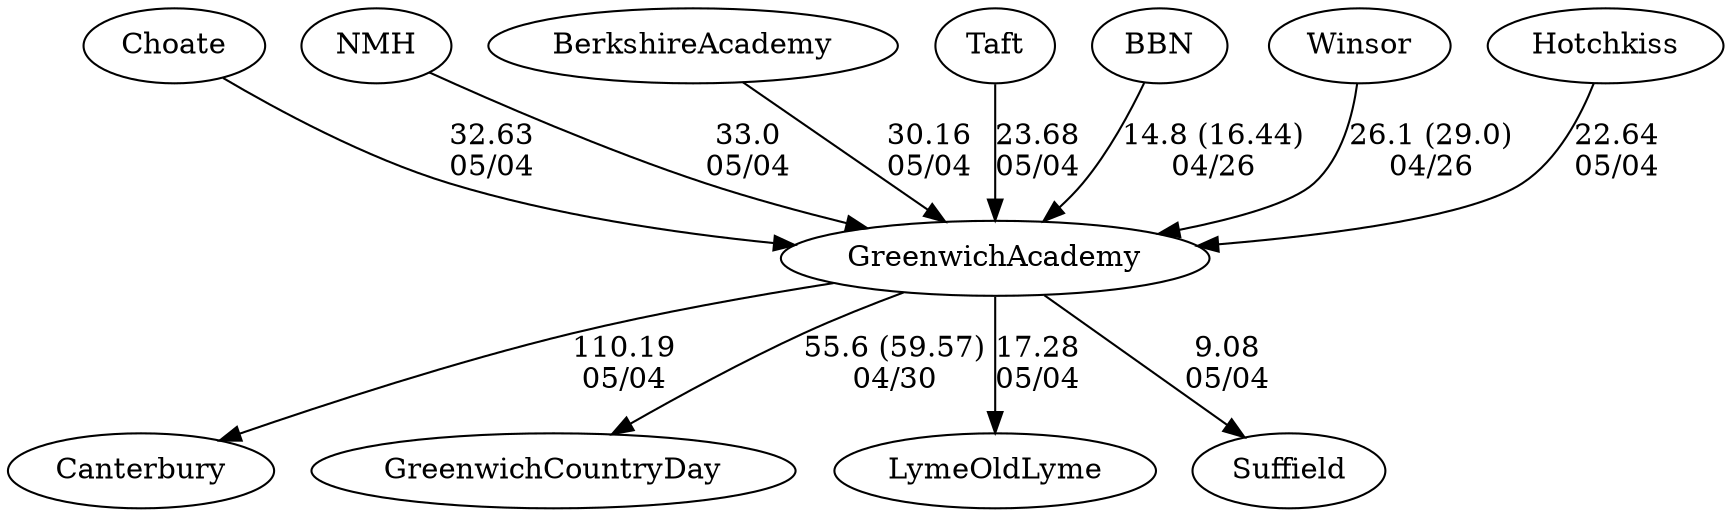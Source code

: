 digraph girls2foursGreenwichAcademy {GreenwichAcademy [URL="girls2foursGreenwichAcademyGreenwichAcademy.html"];Choate [URL="girls2foursGreenwichAcademyChoate.html"];Canterbury [URL="girls2foursGreenwichAcademyCanterbury.html"];NMH [URL="girls2foursGreenwichAcademyNMH.html"];GreenwichCountryDay [URL="girls2foursGreenwichAcademyGreenwichCountryDay.html"];BerkshireAcademy [URL="girls2foursGreenwichAcademyBerkshireAcademy.html"];Taft [URL="girls2foursGreenwichAcademyTaft.html"];LymeOldLyme [URL="girls2foursGreenwichAcademyLymeOldLyme.html"];BBN [URL="girls2foursGreenwichAcademyBBN.html"];Winsor [URL="girls2foursGreenwichAcademyWinsor.html"];Suffield [URL="girls2foursGreenwichAcademySuffield.html"];Hotchkiss [URL="girls2foursGreenwichAcademyHotchkiss.html"];Winsor -> GreenwichAcademy[label="26.1 (29.0)
04/26", weight="74", tooltip="NEIRA Girls Fours, BB&N, Winsor, Greenwich Academy			
Distance: 1350 M Conditions: Rain, heavy at times, consistant head wind, sloppy conditions in the last 300M Comments: In the 6V race BB&N Boat A's oar popped out of the oar lock multi times, forcing Winsor to alter course close to a bridge.
In the 1 V race Winsor left thier lane, and into BB&Ns lane in the last 250.
Thanks to Winsor and GA for the racing and GA making the trip to Boston.
None", URL="https://www.row2k.com/results/resultspage.cfm?UID=AF21FB49C1A5BFE18B2AC227D72047A7&cat=1", random="random"]; 
BBN -> GreenwichAcademy[label="14.8 (16.44)
04/26", weight="86", tooltip="NEIRA Girls Fours, BB&N, Winsor, Greenwich Academy			
Distance: 1350 M Conditions: Rain, heavy at times, consistant head wind, sloppy conditions in the last 300M Comments: In the 6V race BB&N Boat A's oar popped out of the oar lock multi times, forcing Winsor to alter course close to a bridge.
In the 1 V race Winsor left thier lane, and into BB&Ns lane in the last 250.
Thanks to Winsor and GA for the racing and GA making the trip to Boston.
None", URL="https://www.row2k.com/results/resultspage.cfm?UID=AF21FB49C1A5BFE18B2AC227D72047A7&cat=1", random="random"]; 
GreenwichAcademy -> GreenwichCountryDay[label="55.6 (59.57)
04/30", weight="45", tooltip="NEIRA Girls Fours,Greenwich Academy, Sacred Heart, Greenwich Country Day			
Distance: 1400m Conditions: Race order: 2V, 3V, 1V.
2V race rowed into approximately 12 mph cross headwind. Due to the wind, alignment took a little longer, and pushed the race to about 1420m.
3V saw an increase in winds and a pronounced shift to a truer crosswind in the last 400m.
1V had the balmiest conditions, with a weaker cross head.
Water for all races was relatively flat, with the 1V seeing the best water. All racing was against the tide. Comments: GA and SH fielded three varsity boats; GCDS fielded a 1V and 2V and entered a novice boys boat into the 3V as an exhibition event.
Thanks to SH and GCDS for coming out to race.
None", URL="https://www.row2k.com/results/resultspage.cfm?UID=7F031922B617DDED37366A28DFAE8830&cat=1", random="random"]; 
NMH -> GreenwichAcademy[label="33.0
05/04", weight="67", tooltip="Founder's Day Regatta			
", URL="https://www.row2k.com/results/resultspage.cfm?UID=9400921B2CB64E59B0F43EC7E58300B4&cat=6", random="random"]; 
Choate -> GreenwichAcademy[label="32.63
05/04", weight="68", tooltip="Founder's Day Regatta			
", URL="https://www.row2k.com/results/resultspage.cfm?UID=9400921B2CB64E59B0F43EC7E58300B4&cat=6", random="random"]; 
BerkshireAcademy -> GreenwichAcademy[label="30.16
05/04", weight="70", tooltip="Founder's Day Regatta			
", URL="https://www.row2k.com/results/resultspage.cfm?UID=9400921B2CB64E59B0F43EC7E58300B4&cat=6", random="random"]; 
Hotchkiss -> GreenwichAcademy[label="22.64
05/04", weight="78", tooltip="Founder's Day Regatta			
", URL="https://www.row2k.com/results/resultspage.cfm?UID=9400921B2CB64E59B0F43EC7E58300B4&cat=6", random="random"]; 
Taft -> GreenwichAcademy[label="23.68
05/04", weight="77", tooltip="Founder's Day Regatta			
", URL="https://www.row2k.com/results/resultspage.cfm?UID=9400921B2CB64E59B0F43EC7E58300B4&cat=6", random="random"]; 
GreenwichAcademy -> Suffield[label="9.08
05/04", weight="91", tooltip="Founder's Day Regatta			
", URL="https://www.row2k.com/results/resultspage.cfm?UID=9400921B2CB64E59B0F43EC7E58300B4&cat=6", random="random"]; 
GreenwichAcademy -> LymeOldLyme[label="17.28
05/04", weight="83", tooltip="Founder's Day Regatta			
", URL="https://www.row2k.com/results/resultspage.cfm?UID=9400921B2CB64E59B0F43EC7E58300B4&cat=6", random="random"]; 
GreenwichAcademy -> Canterbury[label="110.19
05/04", weight="-10", tooltip="Founder's Day Regatta			
", URL="https://www.row2k.com/results/resultspage.cfm?UID=9400921B2CB64E59B0F43EC7E58300B4&cat=6", random="random"]}